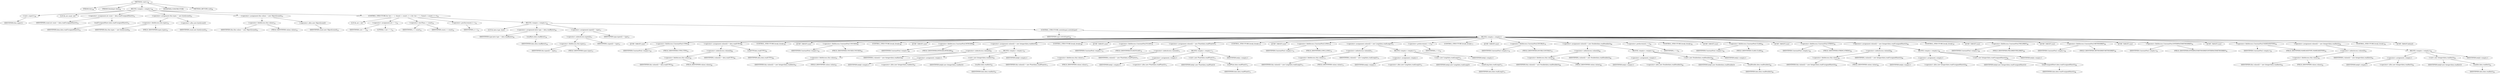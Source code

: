 digraph "&lt;init&gt;" {  
"63" [label = <(METHOD,&lt;init&gt;)<SUB>48</SUB>> ]
"4" [label = <(PARAM,this)<SUB>48</SUB>> ]
"64" [label = <(PARAM,DataInput data)<SUB>48</SUB>> ]
"65" [label = <(BLOCK,&lt;empty&gt;,&lt;empty&gt;)<SUB>48</SUB>> ]
"66" [label = <(&lt;init&gt;,super();)<SUB>49</SUB>> ]
"3" [label = <(IDENTIFIER,this,super();)> ]
"67" [label = <(LOCAL,int count: int)> ]
"68" [label = <(&lt;operator&gt;.assignment,int count = data.readUnsignedShort())<SUB>51</SUB>> ]
"69" [label = <(IDENTIFIER,count,int count = data.readUnsignedShort())<SUB>51</SUB>> ]
"70" [label = <(readUnsignedShort,data.readUnsignedShort())<SUB>51</SUB>> ]
"71" [label = <(IDENTIFIER,data,data.readUnsignedShort())<SUB>51</SUB>> ]
"72" [label = <(&lt;operator&gt;.assignment,this.types = new byte[count])<SUB>52</SUB>> ]
"73" [label = <(&lt;operator&gt;.fieldAccess,this.types)<SUB>52</SUB>> ]
"74" [label = <(IDENTIFIER,this,this.types = new byte[count])<SUB>52</SUB>> ]
"75" [label = <(FIELD_IDENTIFIER,types,types)<SUB>52</SUB>> ]
"76" [label = <(&lt;operator&gt;.alloc,new byte[count])> ]
"77" [label = <(IDENTIFIER,count,new byte[count])<SUB>52</SUB>> ]
"78" [label = <(&lt;operator&gt;.assignment,this.values = new Object[count])<SUB>53</SUB>> ]
"79" [label = <(&lt;operator&gt;.fieldAccess,this.values)<SUB>53</SUB>> ]
"80" [label = <(IDENTIFIER,this,this.values = new Object[count])<SUB>53</SUB>> ]
"81" [label = <(FIELD_IDENTIFIER,values,values)<SUB>53</SUB>> ]
"82" [label = <(&lt;operator&gt;.alloc,new Object[count])> ]
"83" [label = <(IDENTIFIER,count,new Object[count])<SUB>53</SUB>> ]
"84" [label = <(CONTROL_STRUCTURE,for (int i = 1; Some(i &lt; count); i++),for (int i = 1; Some(i &lt; count); i++))<SUB>55</SUB>> ]
"85" [label = <(LOCAL,int i: int)> ]
"86" [label = <(&lt;operator&gt;.assignment,int i = 1)<SUB>55</SUB>> ]
"87" [label = <(IDENTIFIER,i,int i = 1)<SUB>55</SUB>> ]
"88" [label = <(LITERAL,1,int i = 1)<SUB>55</SUB>> ]
"89" [label = <(&lt;operator&gt;.lessThan,i &lt; count)<SUB>55</SUB>> ]
"90" [label = <(IDENTIFIER,i,i &lt; count)<SUB>55</SUB>> ]
"91" [label = <(IDENTIFIER,count,i &lt; count)<SUB>55</SUB>> ]
"92" [label = <(&lt;operator&gt;.postIncrement,i++)<SUB>55</SUB>> ]
"93" [label = <(IDENTIFIER,i,i++)<SUB>55</SUB>> ]
"94" [label = <(BLOCK,&lt;empty&gt;,&lt;empty&gt;)<SUB>55</SUB>> ]
"95" [label = <(LOCAL,byte type: byte)> ]
"96" [label = <(&lt;operator&gt;.assignment,byte type = data.readByte())<SUB>56</SUB>> ]
"97" [label = <(IDENTIFIER,type,byte type = data.readByte())<SUB>56</SUB>> ]
"98" [label = <(readByte,data.readByte())<SUB>56</SUB>> ]
"99" [label = <(IDENTIFIER,data,data.readByte())<SUB>56</SUB>> ]
"100" [label = <(&lt;operator&gt;.assignment,types[i] = type)<SUB>57</SUB>> ]
"101" [label = <(&lt;operator&gt;.indexAccess,types[i])<SUB>57</SUB>> ]
"102" [label = <(&lt;operator&gt;.fieldAccess,this.types)<SUB>57</SUB>> ]
"103" [label = <(IDENTIFIER,this,types[i] = type)<SUB>57</SUB>> ]
"104" [label = <(FIELD_IDENTIFIER,types,types)<SUB>57</SUB>> ]
"105" [label = <(IDENTIFIER,i,types[i] = type)<SUB>57</SUB>> ]
"106" [label = <(IDENTIFIER,type,types[i] = type)<SUB>57</SUB>> ]
"107" [label = <(CONTROL_STRUCTURE,switch(type),switch(type))> ]
"108" [label = <(IDENTIFIER,type,switch(type))<SUB>58</SUB>> ]
"109" [label = <(BLOCK,&lt;empty&gt;,&lt;empty&gt;)> ]
"110" [label = <(JUMP_TARGET,case)> ]
"111" [label = <(&lt;operator&gt;.fieldAccess,ConstantPool.UTF8)<SUB>59</SUB>> ]
"112" [label = <(IDENTIFIER,ConstantPool,&lt;empty&gt;)<SUB>59</SUB>> ]
"113" [label = <(FIELD_IDENTIFIER,UTF8,UTF8)<SUB>59</SUB>> ]
"114" [label = <(&lt;operator&gt;.assignment,values[i] = data.readUTF())<SUB>60</SUB>> ]
"115" [label = <(&lt;operator&gt;.indexAccess,values[i])<SUB>60</SUB>> ]
"116" [label = <(&lt;operator&gt;.fieldAccess,this.values)<SUB>60</SUB>> ]
"117" [label = <(IDENTIFIER,this,values[i] = data.readUTF())<SUB>60</SUB>> ]
"118" [label = <(FIELD_IDENTIFIER,values,values)<SUB>60</SUB>> ]
"119" [label = <(IDENTIFIER,i,values[i] = data.readUTF())<SUB>60</SUB>> ]
"120" [label = <(readUTF,data.readUTF())<SUB>60</SUB>> ]
"121" [label = <(IDENTIFIER,data,data.readUTF())<SUB>60</SUB>> ]
"122" [label = <(CONTROL_STRUCTURE,break;,break;)<SUB>61</SUB>> ]
"123" [label = <(JUMP_TARGET,case)> ]
"124" [label = <(&lt;operator&gt;.fieldAccess,ConstantPool.UNUSED)<SUB>63</SUB>> ]
"125" [label = <(IDENTIFIER,ConstantPool,&lt;empty&gt;)<SUB>63</SUB>> ]
"126" [label = <(FIELD_IDENTIFIER,UNUSED,UNUSED)<SUB>63</SUB>> ]
"127" [label = <(CONTROL_STRUCTURE,break;,break;)<SUB>64</SUB>> ]
"128" [label = <(JUMP_TARGET,case)> ]
"129" [label = <(&lt;operator&gt;.fieldAccess,ConstantPool.INTEGER)<SUB>66</SUB>> ]
"130" [label = <(IDENTIFIER,ConstantPool,&lt;empty&gt;)<SUB>66</SUB>> ]
"131" [label = <(FIELD_IDENTIFIER,INTEGER,INTEGER)<SUB>66</SUB>> ]
"132" [label = <(&lt;operator&gt;.assignment,values[i] = new Integer(data.readInt()))<SUB>67</SUB>> ]
"133" [label = <(&lt;operator&gt;.indexAccess,values[i])<SUB>67</SUB>> ]
"134" [label = <(&lt;operator&gt;.fieldAccess,this.values)<SUB>67</SUB>> ]
"135" [label = <(IDENTIFIER,this,values[i] = new Integer(data.readInt()))<SUB>67</SUB>> ]
"136" [label = <(FIELD_IDENTIFIER,values,values)<SUB>67</SUB>> ]
"137" [label = <(IDENTIFIER,i,values[i] = new Integer(data.readInt()))<SUB>67</SUB>> ]
"138" [label = <(BLOCK,&lt;empty&gt;,&lt;empty&gt;)<SUB>67</SUB>> ]
"139" [label = <(&lt;operator&gt;.assignment,&lt;empty&gt;)> ]
"140" [label = <(IDENTIFIER,$obj0,&lt;empty&gt;)> ]
"141" [label = <(&lt;operator&gt;.alloc,new Integer(data.readInt()))<SUB>67</SUB>> ]
"142" [label = <(&lt;init&gt;,new Integer(data.readInt()))<SUB>67</SUB>> ]
"143" [label = <(IDENTIFIER,$obj0,new Integer(data.readInt()))> ]
"144" [label = <(readInt,data.readInt())<SUB>67</SUB>> ]
"145" [label = <(IDENTIFIER,data,data.readInt())<SUB>67</SUB>> ]
"146" [label = <(IDENTIFIER,$obj0,&lt;empty&gt;)> ]
"147" [label = <(CONTROL_STRUCTURE,break;,break;)<SUB>68</SUB>> ]
"148" [label = <(JUMP_TARGET,case)> ]
"149" [label = <(&lt;operator&gt;.fieldAccess,ConstantPool.FLOAT)<SUB>70</SUB>> ]
"150" [label = <(IDENTIFIER,ConstantPool,&lt;empty&gt;)<SUB>70</SUB>> ]
"151" [label = <(FIELD_IDENTIFIER,FLOAT,FLOAT)<SUB>70</SUB>> ]
"152" [label = <(&lt;operator&gt;.assignment,values[i] = new Float(data.readFloat()))<SUB>71</SUB>> ]
"153" [label = <(&lt;operator&gt;.indexAccess,values[i])<SUB>71</SUB>> ]
"154" [label = <(&lt;operator&gt;.fieldAccess,this.values)<SUB>71</SUB>> ]
"155" [label = <(IDENTIFIER,this,values[i] = new Float(data.readFloat()))<SUB>71</SUB>> ]
"156" [label = <(FIELD_IDENTIFIER,values,values)<SUB>71</SUB>> ]
"157" [label = <(IDENTIFIER,i,values[i] = new Float(data.readFloat()))<SUB>71</SUB>> ]
"158" [label = <(BLOCK,&lt;empty&gt;,&lt;empty&gt;)<SUB>71</SUB>> ]
"159" [label = <(&lt;operator&gt;.assignment,&lt;empty&gt;)> ]
"160" [label = <(IDENTIFIER,$obj1,&lt;empty&gt;)> ]
"161" [label = <(&lt;operator&gt;.alloc,new Float(data.readFloat()))<SUB>71</SUB>> ]
"162" [label = <(&lt;init&gt;,new Float(data.readFloat()))<SUB>71</SUB>> ]
"163" [label = <(IDENTIFIER,$obj1,new Float(data.readFloat()))> ]
"164" [label = <(readFloat,data.readFloat())<SUB>71</SUB>> ]
"165" [label = <(IDENTIFIER,data,data.readFloat())<SUB>71</SUB>> ]
"166" [label = <(IDENTIFIER,$obj1,&lt;empty&gt;)> ]
"167" [label = <(CONTROL_STRUCTURE,break;,break;)<SUB>72</SUB>> ]
"168" [label = <(JUMP_TARGET,case)> ]
"169" [label = <(&lt;operator&gt;.fieldAccess,ConstantPool.LONG)<SUB>74</SUB>> ]
"170" [label = <(IDENTIFIER,ConstantPool,&lt;empty&gt;)<SUB>74</SUB>> ]
"171" [label = <(FIELD_IDENTIFIER,LONG,LONG)<SUB>74</SUB>> ]
"172" [label = <(&lt;operator&gt;.assignment,values[i] = new Long(data.readLong()))<SUB>75</SUB>> ]
"173" [label = <(&lt;operator&gt;.indexAccess,values[i])<SUB>75</SUB>> ]
"174" [label = <(&lt;operator&gt;.fieldAccess,this.values)<SUB>75</SUB>> ]
"175" [label = <(IDENTIFIER,this,values[i] = new Long(data.readLong()))<SUB>75</SUB>> ]
"176" [label = <(FIELD_IDENTIFIER,values,values)<SUB>75</SUB>> ]
"177" [label = <(IDENTIFIER,i,values[i] = new Long(data.readLong()))<SUB>75</SUB>> ]
"178" [label = <(BLOCK,&lt;empty&gt;,&lt;empty&gt;)<SUB>75</SUB>> ]
"179" [label = <(&lt;operator&gt;.assignment,&lt;empty&gt;)> ]
"180" [label = <(IDENTIFIER,$obj2,&lt;empty&gt;)> ]
"181" [label = <(&lt;operator&gt;.alloc,new Long(data.readLong()))<SUB>75</SUB>> ]
"182" [label = <(&lt;init&gt;,new Long(data.readLong()))<SUB>75</SUB>> ]
"183" [label = <(IDENTIFIER,$obj2,new Long(data.readLong()))> ]
"184" [label = <(readLong,data.readLong())<SUB>75</SUB>> ]
"185" [label = <(IDENTIFIER,data,data.readLong())<SUB>75</SUB>> ]
"186" [label = <(IDENTIFIER,$obj2,&lt;empty&gt;)> ]
"187" [label = <(&lt;operator&gt;.preIncrement,++i)<SUB>76</SUB>> ]
"188" [label = <(IDENTIFIER,i,++i)<SUB>76</SUB>> ]
"189" [label = <(CONTROL_STRUCTURE,break;,break;)<SUB>77</SUB>> ]
"190" [label = <(JUMP_TARGET,case)> ]
"191" [label = <(&lt;operator&gt;.fieldAccess,ConstantPool.DOUBLE)<SUB>79</SUB>> ]
"192" [label = <(IDENTIFIER,ConstantPool,&lt;empty&gt;)<SUB>79</SUB>> ]
"193" [label = <(FIELD_IDENTIFIER,DOUBLE,DOUBLE)<SUB>79</SUB>> ]
"194" [label = <(&lt;operator&gt;.assignment,values[i] = new Double(data.readDouble()))<SUB>80</SUB>> ]
"195" [label = <(&lt;operator&gt;.indexAccess,values[i])<SUB>80</SUB>> ]
"196" [label = <(&lt;operator&gt;.fieldAccess,this.values)<SUB>80</SUB>> ]
"197" [label = <(IDENTIFIER,this,values[i] = new Double(data.readDouble()))<SUB>80</SUB>> ]
"198" [label = <(FIELD_IDENTIFIER,values,values)<SUB>80</SUB>> ]
"199" [label = <(IDENTIFIER,i,values[i] = new Double(data.readDouble()))<SUB>80</SUB>> ]
"200" [label = <(BLOCK,&lt;empty&gt;,&lt;empty&gt;)<SUB>80</SUB>> ]
"201" [label = <(&lt;operator&gt;.assignment,&lt;empty&gt;)> ]
"202" [label = <(IDENTIFIER,$obj3,&lt;empty&gt;)> ]
"203" [label = <(&lt;operator&gt;.alloc,new Double(data.readDouble()))<SUB>80</SUB>> ]
"204" [label = <(&lt;init&gt;,new Double(data.readDouble()))<SUB>80</SUB>> ]
"205" [label = <(IDENTIFIER,$obj3,new Double(data.readDouble()))> ]
"206" [label = <(readDouble,data.readDouble())<SUB>80</SUB>> ]
"207" [label = <(IDENTIFIER,data,data.readDouble())<SUB>80</SUB>> ]
"208" [label = <(IDENTIFIER,$obj3,&lt;empty&gt;)> ]
"209" [label = <(&lt;operator&gt;.preIncrement,++i)<SUB>81</SUB>> ]
"210" [label = <(IDENTIFIER,i,++i)<SUB>81</SUB>> ]
"211" [label = <(CONTROL_STRUCTURE,break;,break;)<SUB>82</SUB>> ]
"212" [label = <(JUMP_TARGET,case)> ]
"213" [label = <(&lt;operator&gt;.fieldAccess,ConstantPool.CLASS)<SUB>84</SUB>> ]
"214" [label = <(IDENTIFIER,ConstantPool,&lt;empty&gt;)<SUB>84</SUB>> ]
"215" [label = <(FIELD_IDENTIFIER,CLASS,CLASS)<SUB>84</SUB>> ]
"216" [label = <(JUMP_TARGET,case)> ]
"217" [label = <(&lt;operator&gt;.fieldAccess,ConstantPool.STRING)<SUB>85</SUB>> ]
"218" [label = <(IDENTIFIER,ConstantPool,&lt;empty&gt;)<SUB>85</SUB>> ]
"219" [label = <(FIELD_IDENTIFIER,STRING,STRING)<SUB>85</SUB>> ]
"220" [label = <(&lt;operator&gt;.assignment,values[i] = new Integer(data.readUnsignedShort()))<SUB>86</SUB>> ]
"221" [label = <(&lt;operator&gt;.indexAccess,values[i])<SUB>86</SUB>> ]
"222" [label = <(&lt;operator&gt;.fieldAccess,this.values)<SUB>86</SUB>> ]
"223" [label = <(IDENTIFIER,this,values[i] = new Integer(data.readUnsignedShort()))<SUB>86</SUB>> ]
"224" [label = <(FIELD_IDENTIFIER,values,values)<SUB>86</SUB>> ]
"225" [label = <(IDENTIFIER,i,values[i] = new Integer(data.readUnsignedShort()))<SUB>86</SUB>> ]
"226" [label = <(BLOCK,&lt;empty&gt;,&lt;empty&gt;)<SUB>86</SUB>> ]
"227" [label = <(&lt;operator&gt;.assignment,&lt;empty&gt;)> ]
"228" [label = <(IDENTIFIER,$obj4,&lt;empty&gt;)> ]
"229" [label = <(&lt;operator&gt;.alloc,new Integer(data.readUnsignedShort()))<SUB>86</SUB>> ]
"230" [label = <(&lt;init&gt;,new Integer(data.readUnsignedShort()))<SUB>86</SUB>> ]
"231" [label = <(IDENTIFIER,$obj4,new Integer(data.readUnsignedShort()))> ]
"232" [label = <(readUnsignedShort,data.readUnsignedShort())<SUB>86</SUB>> ]
"233" [label = <(IDENTIFIER,data,data.readUnsignedShort())<SUB>86</SUB>> ]
"234" [label = <(IDENTIFIER,$obj4,&lt;empty&gt;)> ]
"235" [label = <(CONTROL_STRUCTURE,break;,break;)<SUB>87</SUB>> ]
"236" [label = <(JUMP_TARGET,case)> ]
"237" [label = <(&lt;operator&gt;.fieldAccess,ConstantPool.FIELDREF)<SUB>89</SUB>> ]
"238" [label = <(IDENTIFIER,ConstantPool,&lt;empty&gt;)<SUB>89</SUB>> ]
"239" [label = <(FIELD_IDENTIFIER,FIELDREF,FIELDREF)<SUB>89</SUB>> ]
"240" [label = <(JUMP_TARGET,case)> ]
"241" [label = <(&lt;operator&gt;.fieldAccess,ConstantPool.METHODREF)<SUB>90</SUB>> ]
"242" [label = <(IDENTIFIER,ConstantPool,&lt;empty&gt;)<SUB>90</SUB>> ]
"243" [label = <(FIELD_IDENTIFIER,METHODREF,METHODREF)<SUB>90</SUB>> ]
"244" [label = <(JUMP_TARGET,case)> ]
"245" [label = <(&lt;operator&gt;.fieldAccess,ConstantPool.INTERFACEMETHODREF)<SUB>91</SUB>> ]
"246" [label = <(IDENTIFIER,ConstantPool,&lt;empty&gt;)<SUB>91</SUB>> ]
"247" [label = <(FIELD_IDENTIFIER,INTERFACEMETHODREF,INTERFACEMETHODREF)<SUB>91</SUB>> ]
"248" [label = <(JUMP_TARGET,case)> ]
"249" [label = <(&lt;operator&gt;.fieldAccess,ConstantPool.NAMEANDTYPE)<SUB>92</SUB>> ]
"250" [label = <(IDENTIFIER,ConstantPool,&lt;empty&gt;)<SUB>92</SUB>> ]
"251" [label = <(FIELD_IDENTIFIER,NAMEANDTYPE,NAMEANDTYPE)<SUB>92</SUB>> ]
"252" [label = <(&lt;operator&gt;.assignment,values[i] = new Integer(data.readInt()))<SUB>93</SUB>> ]
"253" [label = <(&lt;operator&gt;.indexAccess,values[i])<SUB>93</SUB>> ]
"254" [label = <(&lt;operator&gt;.fieldAccess,this.values)<SUB>93</SUB>> ]
"255" [label = <(IDENTIFIER,this,values[i] = new Integer(data.readInt()))<SUB>93</SUB>> ]
"256" [label = <(FIELD_IDENTIFIER,values,values)<SUB>93</SUB>> ]
"257" [label = <(IDENTIFIER,i,values[i] = new Integer(data.readInt()))<SUB>93</SUB>> ]
"258" [label = <(BLOCK,&lt;empty&gt;,&lt;empty&gt;)<SUB>93</SUB>> ]
"259" [label = <(&lt;operator&gt;.assignment,&lt;empty&gt;)> ]
"260" [label = <(IDENTIFIER,$obj5,&lt;empty&gt;)> ]
"261" [label = <(&lt;operator&gt;.alloc,new Integer(data.readInt()))<SUB>93</SUB>> ]
"262" [label = <(&lt;init&gt;,new Integer(data.readInt()))<SUB>93</SUB>> ]
"263" [label = <(IDENTIFIER,$obj5,new Integer(data.readInt()))> ]
"264" [label = <(readInt,data.readInt())<SUB>93</SUB>> ]
"265" [label = <(IDENTIFIER,data,data.readInt())<SUB>93</SUB>> ]
"266" [label = <(IDENTIFIER,$obj5,&lt;empty&gt;)> ]
"267" [label = <(CONTROL_STRUCTURE,break;,break;)<SUB>94</SUB>> ]
"268" [label = <(JUMP_TARGET,default)> ]
"269" [label = <(MODIFIER,CONSTRUCTOR)> ]
"270" [label = <(METHOD_RETURN,void)<SUB>99</SUB>> ]
  "63" -> "4" 
  "63" -> "64" 
  "63" -> "65" 
  "63" -> "269" 
  "63" -> "270" 
  "65" -> "66" 
  "65" -> "67" 
  "65" -> "68" 
  "65" -> "72" 
  "65" -> "78" 
  "65" -> "84" 
  "66" -> "3" 
  "68" -> "69" 
  "68" -> "70" 
  "70" -> "71" 
  "72" -> "73" 
  "72" -> "76" 
  "73" -> "74" 
  "73" -> "75" 
  "76" -> "77" 
  "78" -> "79" 
  "78" -> "82" 
  "79" -> "80" 
  "79" -> "81" 
  "82" -> "83" 
  "84" -> "85" 
  "84" -> "86" 
  "84" -> "89" 
  "84" -> "92" 
  "84" -> "94" 
  "86" -> "87" 
  "86" -> "88" 
  "89" -> "90" 
  "89" -> "91" 
  "92" -> "93" 
  "94" -> "95" 
  "94" -> "96" 
  "94" -> "100" 
  "94" -> "107" 
  "96" -> "97" 
  "96" -> "98" 
  "98" -> "99" 
  "100" -> "101" 
  "100" -> "106" 
  "101" -> "102" 
  "101" -> "105" 
  "102" -> "103" 
  "102" -> "104" 
  "107" -> "108" 
  "107" -> "109" 
  "109" -> "110" 
  "109" -> "111" 
  "109" -> "114" 
  "109" -> "122" 
  "109" -> "123" 
  "109" -> "124" 
  "109" -> "127" 
  "109" -> "128" 
  "109" -> "129" 
  "109" -> "132" 
  "109" -> "147" 
  "109" -> "148" 
  "109" -> "149" 
  "109" -> "152" 
  "109" -> "167" 
  "109" -> "168" 
  "109" -> "169" 
  "109" -> "172" 
  "109" -> "187" 
  "109" -> "189" 
  "109" -> "190" 
  "109" -> "191" 
  "109" -> "194" 
  "109" -> "209" 
  "109" -> "211" 
  "109" -> "212" 
  "109" -> "213" 
  "109" -> "216" 
  "109" -> "217" 
  "109" -> "220" 
  "109" -> "235" 
  "109" -> "236" 
  "109" -> "237" 
  "109" -> "240" 
  "109" -> "241" 
  "109" -> "244" 
  "109" -> "245" 
  "109" -> "248" 
  "109" -> "249" 
  "109" -> "252" 
  "109" -> "267" 
  "109" -> "268" 
  "111" -> "112" 
  "111" -> "113" 
  "114" -> "115" 
  "114" -> "120" 
  "115" -> "116" 
  "115" -> "119" 
  "116" -> "117" 
  "116" -> "118" 
  "120" -> "121" 
  "124" -> "125" 
  "124" -> "126" 
  "129" -> "130" 
  "129" -> "131" 
  "132" -> "133" 
  "132" -> "138" 
  "133" -> "134" 
  "133" -> "137" 
  "134" -> "135" 
  "134" -> "136" 
  "138" -> "139" 
  "138" -> "142" 
  "138" -> "146" 
  "139" -> "140" 
  "139" -> "141" 
  "142" -> "143" 
  "142" -> "144" 
  "144" -> "145" 
  "149" -> "150" 
  "149" -> "151" 
  "152" -> "153" 
  "152" -> "158" 
  "153" -> "154" 
  "153" -> "157" 
  "154" -> "155" 
  "154" -> "156" 
  "158" -> "159" 
  "158" -> "162" 
  "158" -> "166" 
  "159" -> "160" 
  "159" -> "161" 
  "162" -> "163" 
  "162" -> "164" 
  "164" -> "165" 
  "169" -> "170" 
  "169" -> "171" 
  "172" -> "173" 
  "172" -> "178" 
  "173" -> "174" 
  "173" -> "177" 
  "174" -> "175" 
  "174" -> "176" 
  "178" -> "179" 
  "178" -> "182" 
  "178" -> "186" 
  "179" -> "180" 
  "179" -> "181" 
  "182" -> "183" 
  "182" -> "184" 
  "184" -> "185" 
  "187" -> "188" 
  "191" -> "192" 
  "191" -> "193" 
  "194" -> "195" 
  "194" -> "200" 
  "195" -> "196" 
  "195" -> "199" 
  "196" -> "197" 
  "196" -> "198" 
  "200" -> "201" 
  "200" -> "204" 
  "200" -> "208" 
  "201" -> "202" 
  "201" -> "203" 
  "204" -> "205" 
  "204" -> "206" 
  "206" -> "207" 
  "209" -> "210" 
  "213" -> "214" 
  "213" -> "215" 
  "217" -> "218" 
  "217" -> "219" 
  "220" -> "221" 
  "220" -> "226" 
  "221" -> "222" 
  "221" -> "225" 
  "222" -> "223" 
  "222" -> "224" 
  "226" -> "227" 
  "226" -> "230" 
  "226" -> "234" 
  "227" -> "228" 
  "227" -> "229" 
  "230" -> "231" 
  "230" -> "232" 
  "232" -> "233" 
  "237" -> "238" 
  "237" -> "239" 
  "241" -> "242" 
  "241" -> "243" 
  "245" -> "246" 
  "245" -> "247" 
  "249" -> "250" 
  "249" -> "251" 
  "252" -> "253" 
  "252" -> "258" 
  "253" -> "254" 
  "253" -> "257" 
  "254" -> "255" 
  "254" -> "256" 
  "258" -> "259" 
  "258" -> "262" 
  "258" -> "266" 
  "259" -> "260" 
  "259" -> "261" 
  "262" -> "263" 
  "262" -> "264" 
  "264" -> "265" 
}
